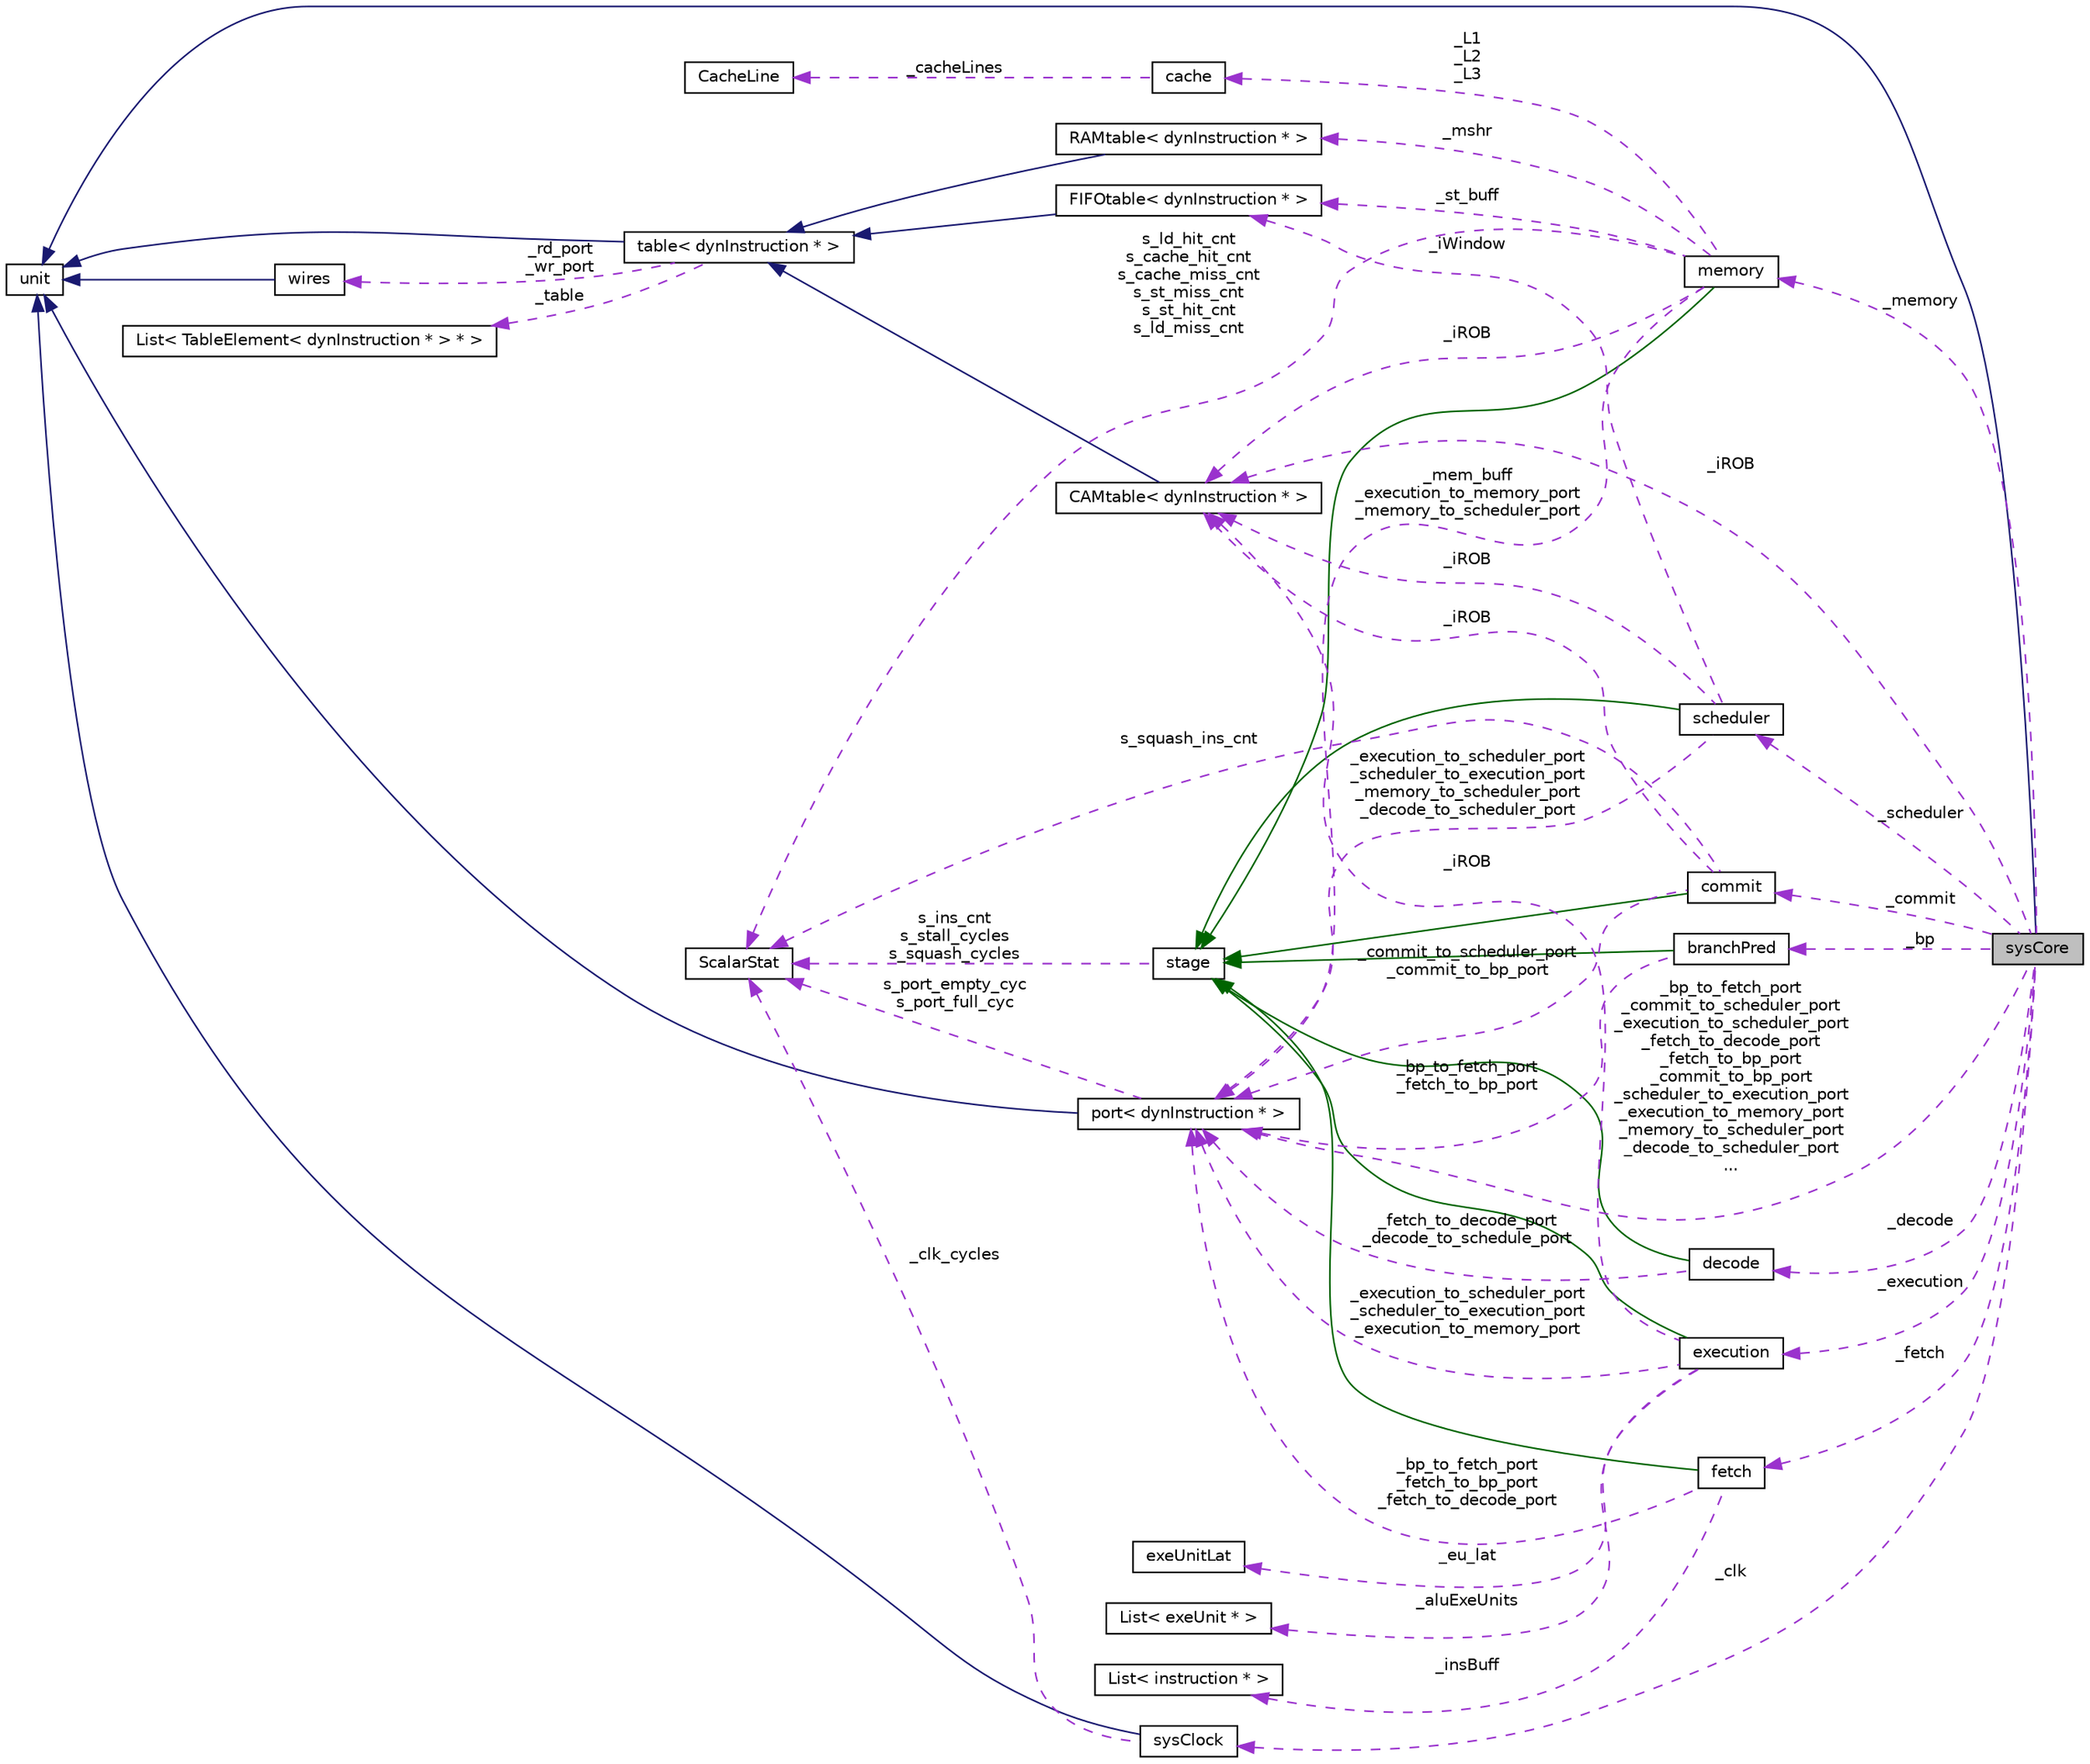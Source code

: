 digraph G
{
  edge [fontname="Helvetica",fontsize="10",labelfontname="Helvetica",labelfontsize="10"];
  node [fontname="Helvetica",fontsize="10",shape=record];
  rankdir=LR;
  Node1 [label="sysCore",height=0.2,width=0.4,color="black", fillcolor="grey75", style="filled" fontcolor="black"];
  Node2 -> Node1 [dir=back,color="midnightblue",fontsize="10",style="solid",fontname="Helvetica"];
  Node2 [label="unit",height=0.2,width=0.4,color="black", fillcolor="white", style="filled",URL="$classunit.html"];
  Node3 -> Node1 [dir=back,color="darkorchid3",fontsize="10",style="dashed",label="_memory",fontname="Helvetica"];
  Node3 [label="memory",height=0.2,width=0.4,color="black", fillcolor="white", style="filled",URL="$classmemory.html"];
  Node4 -> Node3 [dir=back,color="darkgreen",fontsize="10",style="solid",fontname="Helvetica"];
  Node4 [label="stage",height=0.2,width=0.4,color="black", fillcolor="white", style="filled",URL="$classstage.html"];
  Node5 -> Node4 [dir=back,color="darkorchid3",fontsize="10",style="dashed",label="s_ins_cnt\ns_stall_cycles\ns_squash_cycles",fontname="Helvetica"];
  Node5 [label="ScalarStat",height=0.2,width=0.4,color="black", fillcolor="white", style="filled",URL="$classScalarStat.html"];
  Node5 -> Node3 [dir=back,color="darkorchid3",fontsize="10",style="dashed",label="s_ld_hit_cnt\ns_cache_hit_cnt\ns_cache_miss_cnt\ns_st_miss_cnt\ns_st_hit_cnt\ns_ld_miss_cnt",fontname="Helvetica"];
  Node6 -> Node3 [dir=back,color="darkorchid3",fontsize="10",style="dashed",label="_st_buff",fontname="Helvetica"];
  Node6 [label="FIFOtable\< dynInstruction * \>",height=0.2,width=0.4,color="black", fillcolor="white", style="filled",URL="$classFIFOtable.html"];
  Node7 -> Node6 [dir=back,color="midnightblue",fontsize="10",style="solid",fontname="Helvetica"];
  Node7 [label="table\< dynInstruction * \>",height=0.2,width=0.4,color="black", fillcolor="white", style="filled",URL="$classtable.html"];
  Node2 -> Node7 [dir=back,color="midnightblue",fontsize="10",style="solid",fontname="Helvetica"];
  Node8 -> Node7 [dir=back,color="darkorchid3",fontsize="10",style="dashed",label="_rd_port\n_wr_port",fontname="Helvetica"];
  Node8 [label="wires",height=0.2,width=0.4,color="black", fillcolor="white", style="filled",URL="$classwires.html"];
  Node2 -> Node8 [dir=back,color="midnightblue",fontsize="10",style="solid",fontname="Helvetica"];
  Node9 -> Node7 [dir=back,color="darkorchid3",fontsize="10",style="dashed",label="_table",fontname="Helvetica"];
  Node9 [label="List\< TableElement\< dynInstruction * \> * \>",height=0.2,width=0.4,color="black", fillcolor="white", style="filled",URL="$classList.html"];
  Node10 -> Node3 [dir=back,color="darkorchid3",fontsize="10",style="dashed",label="_L1\n_L2\n_L3",fontname="Helvetica"];
  Node10 [label="cache",height=0.2,width=0.4,color="black", fillcolor="white", style="filled",URL="$classcache.html"];
  Node11 -> Node10 [dir=back,color="darkorchid3",fontsize="10",style="dashed",label="_cacheLines",fontname="Helvetica"];
  Node11 [label="CacheLine",height=0.2,width=0.4,color="black", fillcolor="white", style="filled",URL="$classCacheLine.html"];
  Node12 -> Node3 [dir=back,color="darkorchid3",fontsize="10",style="dashed",label="_mem_buff\n_execution_to_memory_port\n_memory_to_scheduler_port",fontname="Helvetica"];
  Node12 [label="port\< dynInstruction * \>",height=0.2,width=0.4,color="black", fillcolor="white", style="filled",URL="$classport.html"];
  Node2 -> Node12 [dir=back,color="midnightblue",fontsize="10",style="solid",fontname="Helvetica"];
  Node5 -> Node12 [dir=back,color="darkorchid3",fontsize="10",style="dashed",label="s_port_empty_cyc\ns_port_full_cyc",fontname="Helvetica"];
  Node13 -> Node3 [dir=back,color="darkorchid3",fontsize="10",style="dashed",label="_mshr",fontname="Helvetica"];
  Node13 [label="RAMtable\< dynInstruction * \>",height=0.2,width=0.4,color="black", fillcolor="white", style="filled",URL="$classRAMtable.html"];
  Node7 -> Node13 [dir=back,color="midnightblue",fontsize="10",style="solid",fontname="Helvetica"];
  Node14 -> Node3 [dir=back,color="darkorchid3",fontsize="10",style="dashed",label="_iROB",fontname="Helvetica"];
  Node14 [label="CAMtable\< dynInstruction * \>",height=0.2,width=0.4,color="black", fillcolor="white", style="filled",URL="$classCAMtable.html"];
  Node7 -> Node14 [dir=back,color="midnightblue",fontsize="10",style="solid",fontname="Helvetica"];
  Node15 -> Node1 [dir=back,color="darkorchid3",fontsize="10",style="dashed",label="_fetch",fontname="Helvetica"];
  Node15 [label="fetch",height=0.2,width=0.4,color="black", fillcolor="white", style="filled",URL="$classfetch.html"];
  Node4 -> Node15 [dir=back,color="darkgreen",fontsize="10",style="solid",fontname="Helvetica"];
  Node16 -> Node15 [dir=back,color="darkorchid3",fontsize="10",style="dashed",label="_insBuff",fontname="Helvetica"];
  Node16 [label="List\< instruction * \>",height=0.2,width=0.4,color="black", fillcolor="white", style="filled",URL="$classList.html"];
  Node12 -> Node15 [dir=back,color="darkorchid3",fontsize="10",style="dashed",label="_bp_to_fetch_port\n_fetch_to_bp_port\n_fetch_to_decode_port",fontname="Helvetica"];
  Node17 -> Node1 [dir=back,color="darkorchid3",fontsize="10",style="dashed",label="_commit",fontname="Helvetica"];
  Node17 [label="commit",height=0.2,width=0.4,color="black", fillcolor="white", style="filled",URL="$classcommit.html"];
  Node4 -> Node17 [dir=back,color="darkgreen",fontsize="10",style="solid",fontname="Helvetica"];
  Node5 -> Node17 [dir=back,color="darkorchid3",fontsize="10",style="dashed",label="s_squash_ins_cnt",fontname="Helvetica"];
  Node12 -> Node17 [dir=back,color="darkorchid3",fontsize="10",style="dashed",label="_commit_to_scheduler_port\n_commit_to_bp_port",fontname="Helvetica"];
  Node14 -> Node17 [dir=back,color="darkorchid3",fontsize="10",style="dashed",label="_iROB",fontname="Helvetica"];
  Node18 -> Node1 [dir=back,color="darkorchid3",fontsize="10",style="dashed",label="_execution",fontname="Helvetica"];
  Node18 [label="execution",height=0.2,width=0.4,color="black", fillcolor="white", style="filled",URL="$classexecution.html"];
  Node4 -> Node18 [dir=back,color="darkgreen",fontsize="10",style="solid",fontname="Helvetica"];
  Node19 -> Node18 [dir=back,color="darkorchid3",fontsize="10",style="dashed",label="_aluExeUnits",fontname="Helvetica"];
  Node19 [label="List\< exeUnit * \>",height=0.2,width=0.4,color="black", fillcolor="white", style="filled",URL="$classList.html"];
  Node20 -> Node18 [dir=back,color="darkorchid3",fontsize="10",style="dashed",label="_eu_lat",fontname="Helvetica"];
  Node20 [label="exeUnitLat",height=0.2,width=0.4,color="black", fillcolor="white", style="filled",URL="$structexeUnitLat.html"];
  Node12 -> Node18 [dir=back,color="darkorchid3",fontsize="10",style="dashed",label="_execution_to_scheduler_port\n_scheduler_to_execution_port\n_execution_to_memory_port",fontname="Helvetica"];
  Node14 -> Node18 [dir=back,color="darkorchid3",fontsize="10",style="dashed",label="_iROB",fontname="Helvetica"];
  Node21 -> Node1 [dir=back,color="darkorchid3",fontsize="10",style="dashed",label="_scheduler",fontname="Helvetica"];
  Node21 [label="scheduler",height=0.2,width=0.4,color="black", fillcolor="white", style="filled",URL="$classscheduler.html"];
  Node4 -> Node21 [dir=back,color="darkgreen",fontsize="10",style="solid",fontname="Helvetica"];
  Node6 -> Node21 [dir=back,color="darkorchid3",fontsize="10",style="dashed",label="_iWindow",fontname="Helvetica"];
  Node12 -> Node21 [dir=back,color="darkorchid3",fontsize="10",style="dashed",label="_execution_to_scheduler_port\n_scheduler_to_execution_port\n_memory_to_scheduler_port\n_decode_to_scheduler_port",fontname="Helvetica"];
  Node14 -> Node21 [dir=back,color="darkorchid3",fontsize="10",style="dashed",label="_iROB",fontname="Helvetica"];
  Node22 -> Node1 [dir=back,color="darkorchid3",fontsize="10",style="dashed",label="_bp",fontname="Helvetica"];
  Node22 [label="branchPred",height=0.2,width=0.4,color="black", fillcolor="white", style="filled",URL="$classbranchPred.html"];
  Node4 -> Node22 [dir=back,color="darkgreen",fontsize="10",style="solid",fontname="Helvetica"];
  Node12 -> Node22 [dir=back,color="darkorchid3",fontsize="10",style="dashed",label="_bp_to_fetch_port\n_fetch_to_bp_port",fontname="Helvetica"];
  Node23 -> Node1 [dir=back,color="darkorchid3",fontsize="10",style="dashed",label="_clk",fontname="Helvetica"];
  Node23 [label="sysClock",height=0.2,width=0.4,color="black", fillcolor="white", style="filled",URL="$classsysClock.html"];
  Node2 -> Node23 [dir=back,color="midnightblue",fontsize="10",style="solid",fontname="Helvetica"];
  Node5 -> Node23 [dir=back,color="darkorchid3",fontsize="10",style="dashed",label="_clk_cycles",fontname="Helvetica"];
  Node12 -> Node1 [dir=back,color="darkorchid3",fontsize="10",style="dashed",label="_bp_to_fetch_port\n_commit_to_scheduler_port\n_execution_to_scheduler_port\n_fetch_to_decode_port\n_fetch_to_bp_port\n_commit_to_bp_port\n_scheduler_to_execution_port\n_execution_to_memory_port\n_memory_to_scheduler_port\n_decode_to_scheduler_port\n...",fontname="Helvetica"];
  Node24 -> Node1 [dir=back,color="darkorchid3",fontsize="10",style="dashed",label="_decode",fontname="Helvetica"];
  Node24 [label="decode",height=0.2,width=0.4,color="black", fillcolor="white", style="filled",URL="$classdecode.html"];
  Node4 -> Node24 [dir=back,color="darkgreen",fontsize="10",style="solid",fontname="Helvetica"];
  Node12 -> Node24 [dir=back,color="darkorchid3",fontsize="10",style="dashed",label="_fetch_to_decode_port\n_decode_to_schedule_port",fontname="Helvetica"];
  Node14 -> Node1 [dir=back,color="darkorchid3",fontsize="10",style="dashed",label="_iROB",fontname="Helvetica"];
}
